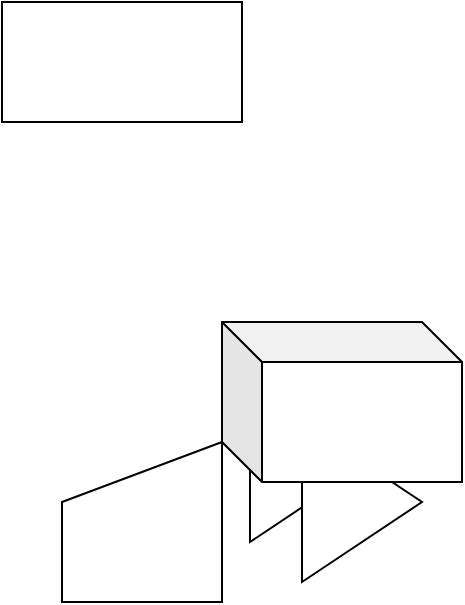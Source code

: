 <mxfile version="14.6.11" type="github"><diagram id="T3tKEtH5Fo82OPONmyjY" name="Page-1"><mxGraphModel dx="782" dy="483" grid="1" gridSize="10" guides="1" tooltips="1" connect="1" arrows="1" fold="1" page="1" pageScale="1" pageWidth="827" pageHeight="1169" math="0" shadow="0"><root><mxCell id="0"/><mxCell id="1" parent="0"/><mxCell id="y_Q34dgNmxzvr8yRAE4f-1" value="" style="rounded=0;whiteSpace=wrap;html=1;" parent="1" vertex="1"><mxGeometry x="290" y="30" width="120" height="60" as="geometry"/></mxCell><mxCell id="y_Q34dgNmxzvr8yRAE4f-2" value="" style="triangle;whiteSpace=wrap;html=1;" parent="1" vertex="1"><mxGeometry x="414" y="220" width="60" height="80" as="geometry"/></mxCell><mxCell id="y_Q34dgNmxzvr8yRAE4f-3" value="" style="triangle;whiteSpace=wrap;html=1;" parent="1" vertex="1"><mxGeometry x="440" y="240" width="60" height="80" as="geometry"/></mxCell><mxCell id="y_Q34dgNmxzvr8yRAE4f-4" value="" style="shape=cube;whiteSpace=wrap;html=1;boundedLbl=1;backgroundOutline=1;darkOpacity=0.05;darkOpacity2=0.1;" parent="1" vertex="1"><mxGeometry x="400" y="190" width="120" height="80" as="geometry"/></mxCell><mxCell id="y_Q34dgNmxzvr8yRAE4f-5" value="" style="shape=manualInput;whiteSpace=wrap;html=1;" parent="1" vertex="1"><mxGeometry x="320" y="250" width="80" height="80" as="geometry"/></mxCell></root></mxGraphModel></diagram></mxfile>